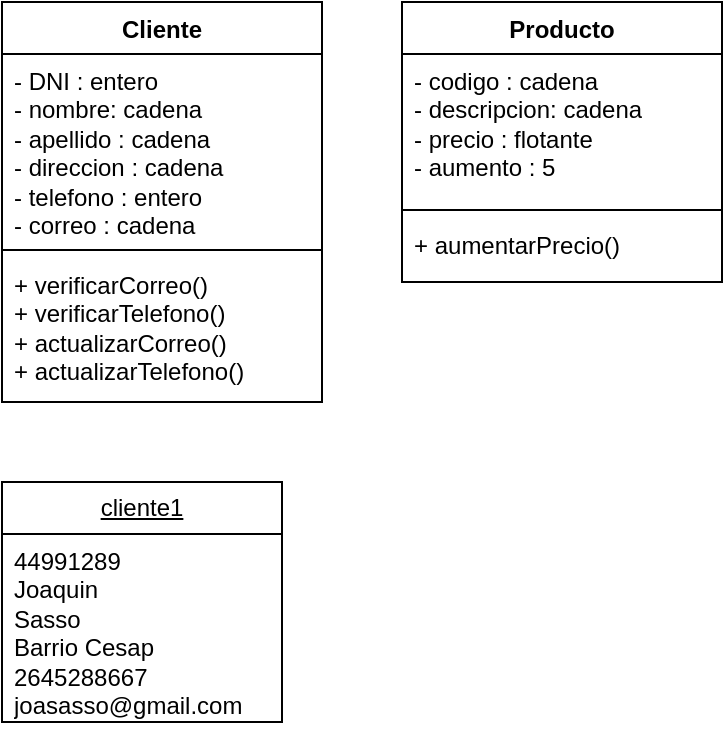 <mxfile version="24.0.4" type="device">
  <diagram name="Página-1" id="Vo5-DXGoe2BdFm3ggJJb">
    <mxGraphModel dx="3089" dy="442" grid="1" gridSize="10" guides="1" tooltips="1" connect="1" arrows="1" fold="1" page="1" pageScale="1" pageWidth="1169" pageHeight="827" math="0" shadow="0">
      <root>
        <mxCell id="0" />
        <mxCell id="1" parent="0" />
        <mxCell id="TAw-aA7MrdxsjI7-wzA1-5" value="Cliente" style="swimlane;fontStyle=1;align=center;verticalAlign=top;childLayout=stackLayout;horizontal=1;startSize=26;horizontalStack=0;resizeParent=1;resizeParentMax=0;resizeLast=0;collapsible=1;marginBottom=0;whiteSpace=wrap;html=1;" vertex="1" parent="1">
          <mxGeometry x="-2280" y="40" width="160" height="200" as="geometry" />
        </mxCell>
        <mxCell id="TAw-aA7MrdxsjI7-wzA1-6" value="&lt;div&gt;- DNI : entero&lt;/div&gt;&lt;div&gt;- nombre: cadena&lt;/div&gt;&lt;div&gt;- apellido : cadena&lt;/div&gt;&lt;div&gt;- direccion : cadena&lt;/div&gt;- telefono : entero&lt;div&gt;- correo : cadena&lt;/div&gt;&lt;div&gt;&lt;br&gt;&lt;/div&gt;" style="text;strokeColor=none;fillColor=none;align=left;verticalAlign=top;spacingLeft=4;spacingRight=4;overflow=hidden;rotatable=0;points=[[0,0.5],[1,0.5]];portConstraint=eastwest;whiteSpace=wrap;html=1;" vertex="1" parent="TAw-aA7MrdxsjI7-wzA1-5">
          <mxGeometry y="26" width="160" height="94" as="geometry" />
        </mxCell>
        <mxCell id="TAw-aA7MrdxsjI7-wzA1-7" value="" style="line;strokeWidth=1;fillColor=none;align=left;verticalAlign=middle;spacingTop=-1;spacingLeft=3;spacingRight=3;rotatable=0;labelPosition=right;points=[];portConstraint=eastwest;strokeColor=inherit;" vertex="1" parent="TAw-aA7MrdxsjI7-wzA1-5">
          <mxGeometry y="120" width="160" height="8" as="geometry" />
        </mxCell>
        <mxCell id="TAw-aA7MrdxsjI7-wzA1-8" value="&lt;div&gt;+ verificarCorreo()&lt;/div&gt;&lt;div&gt;+ verificarTelefono()&lt;/div&gt;+ actualizarCorreo()&lt;div&gt;+ actualizarTelefono()&lt;/div&gt;" style="text;strokeColor=none;fillColor=none;align=left;verticalAlign=top;spacingLeft=4;spacingRight=4;overflow=hidden;rotatable=0;points=[[0,0.5],[1,0.5]];portConstraint=eastwest;whiteSpace=wrap;html=1;" vertex="1" parent="TAw-aA7MrdxsjI7-wzA1-5">
          <mxGeometry y="128" width="160" height="72" as="geometry" />
        </mxCell>
        <mxCell id="TAw-aA7MrdxsjI7-wzA1-10" value="Producto" style="swimlane;fontStyle=1;align=center;verticalAlign=top;childLayout=stackLayout;horizontal=1;startSize=26;horizontalStack=0;resizeParent=1;resizeParentMax=0;resizeLast=0;collapsible=1;marginBottom=0;whiteSpace=wrap;html=1;" vertex="1" parent="1">
          <mxGeometry x="-2080" y="40" width="160" height="140" as="geometry" />
        </mxCell>
        <mxCell id="TAw-aA7MrdxsjI7-wzA1-11" value="&lt;div&gt;- codigo : cadena&lt;/div&gt;&lt;div&gt;- descripcion: cadena&lt;/div&gt;&lt;div&gt;-&amp;nbsp;&lt;span style=&quot;background-color: initial;&quot;&gt;precio : flotante&lt;/span&gt;&lt;span style=&quot;background-color: initial;&quot;&gt;&amp;nbsp;&lt;/span&gt;&lt;/div&gt;&lt;div&gt;&lt;span style=&quot;background-color: initial;&quot;&gt;- aumento : 5&lt;/span&gt;&lt;/div&gt;" style="text;strokeColor=none;fillColor=none;align=left;verticalAlign=top;spacingLeft=4;spacingRight=4;overflow=hidden;rotatable=0;points=[[0,0.5],[1,0.5]];portConstraint=eastwest;whiteSpace=wrap;html=1;" vertex="1" parent="TAw-aA7MrdxsjI7-wzA1-10">
          <mxGeometry y="26" width="160" height="74" as="geometry" />
        </mxCell>
        <mxCell id="TAw-aA7MrdxsjI7-wzA1-12" value="" style="line;strokeWidth=1;fillColor=none;align=left;verticalAlign=middle;spacingTop=-1;spacingLeft=3;spacingRight=3;rotatable=0;labelPosition=right;points=[];portConstraint=eastwest;strokeColor=inherit;" vertex="1" parent="TAw-aA7MrdxsjI7-wzA1-10">
          <mxGeometry y="100" width="160" height="8" as="geometry" />
        </mxCell>
        <mxCell id="TAw-aA7MrdxsjI7-wzA1-13" value="+ aumentarPrecio()&lt;div&gt;&lt;br&gt;&lt;/div&gt;" style="text;strokeColor=none;fillColor=none;align=left;verticalAlign=top;spacingLeft=4;spacingRight=4;overflow=hidden;rotatable=0;points=[[0,0.5],[1,0.5]];portConstraint=eastwest;whiteSpace=wrap;html=1;" vertex="1" parent="TAw-aA7MrdxsjI7-wzA1-10">
          <mxGeometry y="108" width="160" height="32" as="geometry" />
        </mxCell>
        <mxCell id="TAw-aA7MrdxsjI7-wzA1-14" value="&lt;u&gt;cliente1&lt;/u&gt;" style="swimlane;fontStyle=0;childLayout=stackLayout;horizontal=1;startSize=26;fillColor=none;horizontalStack=0;resizeParent=1;resizeParentMax=0;resizeLast=0;collapsible=1;marginBottom=0;whiteSpace=wrap;html=1;" vertex="1" parent="1">
          <mxGeometry x="-2280" y="280" width="140" height="120" as="geometry" />
        </mxCell>
        <mxCell id="TAw-aA7MrdxsjI7-wzA1-15" value="44991289&lt;div&gt;Joaquin&lt;/div&gt;&lt;div&gt;Sasso&lt;/div&gt;&lt;div&gt;Barrio Cesap&lt;/div&gt;&lt;div&gt;2645288667&lt;/div&gt;&lt;div&gt;joasasso@gmail.com&lt;/div&gt;" style="text;strokeColor=none;fillColor=none;align=left;verticalAlign=top;spacingLeft=4;spacingRight=4;overflow=hidden;rotatable=0;points=[[0,0.5],[1,0.5]];portConstraint=eastwest;whiteSpace=wrap;html=1;" vertex="1" parent="TAw-aA7MrdxsjI7-wzA1-14">
          <mxGeometry y="26" width="140" height="94" as="geometry" />
        </mxCell>
      </root>
    </mxGraphModel>
  </diagram>
</mxfile>
